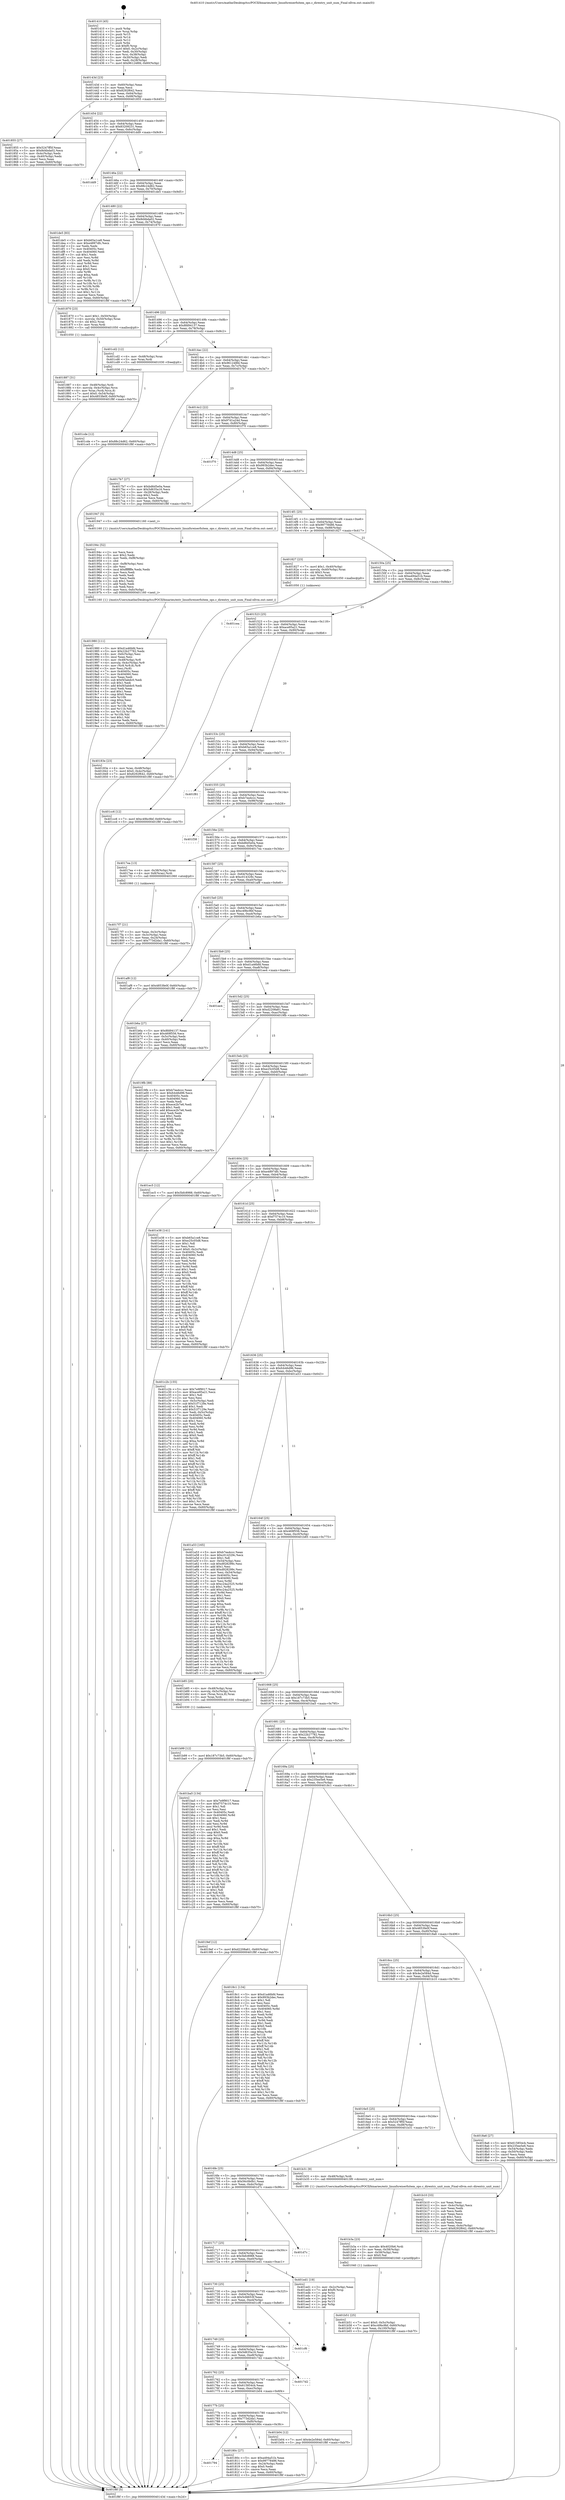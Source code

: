 digraph "0x401410" {
  label = "0x401410 (/mnt/c/Users/mathe/Desktop/tcc/POCII/binaries/extr_linuxfsreiserfsitem_ops.c_direntry_unit_num_Final-ollvm.out::main(0))"
  labelloc = "t"
  node[shape=record]

  Entry [label="",width=0.3,height=0.3,shape=circle,fillcolor=black,style=filled]
  "0x40143d" [label="{
     0x40143d [23]\l
     | [instrs]\l
     &nbsp;&nbsp;0x40143d \<+3\>: mov -0x60(%rbp),%eax\l
     &nbsp;&nbsp;0x401440 \<+2\>: mov %eax,%ecx\l
     &nbsp;&nbsp;0x401442 \<+6\>: sub $0x8292f642,%ecx\l
     &nbsp;&nbsp;0x401448 \<+3\>: mov %eax,-0x64(%rbp)\l
     &nbsp;&nbsp;0x40144b \<+3\>: mov %ecx,-0x68(%rbp)\l
     &nbsp;&nbsp;0x40144e \<+6\>: je 0000000000401855 \<main+0x445\>\l
  }"]
  "0x401855" [label="{
     0x401855 [27]\l
     | [instrs]\l
     &nbsp;&nbsp;0x401855 \<+5\>: mov $0x5247ff5f,%eax\l
     &nbsp;&nbsp;0x40185a \<+5\>: mov $0x8d4bda02,%ecx\l
     &nbsp;&nbsp;0x40185f \<+3\>: mov -0x4c(%rbp),%edx\l
     &nbsp;&nbsp;0x401862 \<+3\>: cmp -0x40(%rbp),%edx\l
     &nbsp;&nbsp;0x401865 \<+3\>: cmovl %ecx,%eax\l
     &nbsp;&nbsp;0x401868 \<+3\>: mov %eax,-0x60(%rbp)\l
     &nbsp;&nbsp;0x40186b \<+5\>: jmp 0000000000401f8f \<main+0xb7f\>\l
  }"]
  "0x401454" [label="{
     0x401454 [22]\l
     | [instrs]\l
     &nbsp;&nbsp;0x401454 \<+5\>: jmp 0000000000401459 \<main+0x49\>\l
     &nbsp;&nbsp;0x401459 \<+3\>: mov -0x64(%rbp),%eax\l
     &nbsp;&nbsp;0x40145c \<+5\>: sub $0x83209231,%eax\l
     &nbsp;&nbsp;0x401461 \<+3\>: mov %eax,-0x6c(%rbp)\l
     &nbsp;&nbsp;0x401464 \<+6\>: je 0000000000401dd9 \<main+0x9c9\>\l
  }"]
  Exit [label="",width=0.3,height=0.3,shape=circle,fillcolor=black,style=filled,peripheries=2]
  "0x401dd9" [label="{
     0x401dd9\l
  }", style=dashed]
  "0x40146a" [label="{
     0x40146a [22]\l
     | [instrs]\l
     &nbsp;&nbsp;0x40146a \<+5\>: jmp 000000000040146f \<main+0x5f\>\l
     &nbsp;&nbsp;0x40146f \<+3\>: mov -0x64(%rbp),%eax\l
     &nbsp;&nbsp;0x401472 \<+5\>: sub $0x88c24d62,%eax\l
     &nbsp;&nbsp;0x401477 \<+3\>: mov %eax,-0x70(%rbp)\l
     &nbsp;&nbsp;0x40147a \<+6\>: je 0000000000401de5 \<main+0x9d5\>\l
  }"]
  "0x401cde" [label="{
     0x401cde [12]\l
     | [instrs]\l
     &nbsp;&nbsp;0x401cde \<+7\>: movl $0x88c24d62,-0x60(%rbp)\l
     &nbsp;&nbsp;0x401ce5 \<+5\>: jmp 0000000000401f8f \<main+0xb7f\>\l
  }"]
  "0x401de5" [label="{
     0x401de5 [83]\l
     | [instrs]\l
     &nbsp;&nbsp;0x401de5 \<+5\>: mov $0xb65a1ce8,%eax\l
     &nbsp;&nbsp;0x401dea \<+5\>: mov $0xe4897dfc,%ecx\l
     &nbsp;&nbsp;0x401def \<+2\>: xor %edx,%edx\l
     &nbsp;&nbsp;0x401df1 \<+7\>: mov 0x40405c,%esi\l
     &nbsp;&nbsp;0x401df8 \<+7\>: mov 0x404060,%edi\l
     &nbsp;&nbsp;0x401dff \<+3\>: sub $0x1,%edx\l
     &nbsp;&nbsp;0x401e02 \<+3\>: mov %esi,%r8d\l
     &nbsp;&nbsp;0x401e05 \<+3\>: add %edx,%r8d\l
     &nbsp;&nbsp;0x401e08 \<+4\>: imul %r8d,%esi\l
     &nbsp;&nbsp;0x401e0c \<+3\>: and $0x1,%esi\l
     &nbsp;&nbsp;0x401e0f \<+3\>: cmp $0x0,%esi\l
     &nbsp;&nbsp;0x401e12 \<+4\>: sete %r9b\l
     &nbsp;&nbsp;0x401e16 \<+3\>: cmp $0xa,%edi\l
     &nbsp;&nbsp;0x401e19 \<+4\>: setl %r10b\l
     &nbsp;&nbsp;0x401e1d \<+3\>: mov %r9b,%r11b\l
     &nbsp;&nbsp;0x401e20 \<+3\>: and %r10b,%r11b\l
     &nbsp;&nbsp;0x401e23 \<+3\>: xor %r10b,%r9b\l
     &nbsp;&nbsp;0x401e26 \<+3\>: or %r9b,%r11b\l
     &nbsp;&nbsp;0x401e29 \<+4\>: test $0x1,%r11b\l
     &nbsp;&nbsp;0x401e2d \<+3\>: cmovne %ecx,%eax\l
     &nbsp;&nbsp;0x401e30 \<+3\>: mov %eax,-0x60(%rbp)\l
     &nbsp;&nbsp;0x401e33 \<+5\>: jmp 0000000000401f8f \<main+0xb7f\>\l
  }"]
  "0x401480" [label="{
     0x401480 [22]\l
     | [instrs]\l
     &nbsp;&nbsp;0x401480 \<+5\>: jmp 0000000000401485 \<main+0x75\>\l
     &nbsp;&nbsp;0x401485 \<+3\>: mov -0x64(%rbp),%eax\l
     &nbsp;&nbsp;0x401488 \<+5\>: sub $0x8d4bda02,%eax\l
     &nbsp;&nbsp;0x40148d \<+3\>: mov %eax,-0x74(%rbp)\l
     &nbsp;&nbsp;0x401490 \<+6\>: je 0000000000401870 \<main+0x460\>\l
  }"]
  "0x401b99" [label="{
     0x401b99 [12]\l
     | [instrs]\l
     &nbsp;&nbsp;0x401b99 \<+7\>: movl $0x187c73b5,-0x60(%rbp)\l
     &nbsp;&nbsp;0x401ba0 \<+5\>: jmp 0000000000401f8f \<main+0xb7f\>\l
  }"]
  "0x401870" [label="{
     0x401870 [23]\l
     | [instrs]\l
     &nbsp;&nbsp;0x401870 \<+7\>: movl $0x1,-0x50(%rbp)\l
     &nbsp;&nbsp;0x401877 \<+4\>: movslq -0x50(%rbp),%rax\l
     &nbsp;&nbsp;0x40187b \<+4\>: shl $0x2,%rax\l
     &nbsp;&nbsp;0x40187f \<+3\>: mov %rax,%rdi\l
     &nbsp;&nbsp;0x401882 \<+5\>: call 0000000000401050 \<malloc@plt\>\l
     | [calls]\l
     &nbsp;&nbsp;0x401050 \{1\} (unknown)\l
  }"]
  "0x401496" [label="{
     0x401496 [22]\l
     | [instrs]\l
     &nbsp;&nbsp;0x401496 \<+5\>: jmp 000000000040149b \<main+0x8b\>\l
     &nbsp;&nbsp;0x40149b \<+3\>: mov -0x64(%rbp),%eax\l
     &nbsp;&nbsp;0x40149e \<+5\>: sub $0x8fd94137,%eax\l
     &nbsp;&nbsp;0x4014a3 \<+3\>: mov %eax,-0x78(%rbp)\l
     &nbsp;&nbsp;0x4014a6 \<+6\>: je 0000000000401cd2 \<main+0x8c2\>\l
  }"]
  "0x401b51" [label="{
     0x401b51 [25]\l
     | [instrs]\l
     &nbsp;&nbsp;0x401b51 \<+7\>: movl $0x0,-0x5c(%rbp)\l
     &nbsp;&nbsp;0x401b58 \<+7\>: movl $0xc49bc9bf,-0x60(%rbp)\l
     &nbsp;&nbsp;0x401b5f \<+6\>: mov %eax,-0x100(%rbp)\l
     &nbsp;&nbsp;0x401b65 \<+5\>: jmp 0000000000401f8f \<main+0xb7f\>\l
  }"]
  "0x401cd2" [label="{
     0x401cd2 [12]\l
     | [instrs]\l
     &nbsp;&nbsp;0x401cd2 \<+4\>: mov -0x48(%rbp),%rax\l
     &nbsp;&nbsp;0x401cd6 \<+3\>: mov %rax,%rdi\l
     &nbsp;&nbsp;0x401cd9 \<+5\>: call 0000000000401030 \<free@plt\>\l
     | [calls]\l
     &nbsp;&nbsp;0x401030 \{1\} (unknown)\l
  }"]
  "0x4014ac" [label="{
     0x4014ac [22]\l
     | [instrs]\l
     &nbsp;&nbsp;0x4014ac \<+5\>: jmp 00000000004014b1 \<main+0xa1\>\l
     &nbsp;&nbsp;0x4014b1 \<+3\>: mov -0x64(%rbp),%eax\l
     &nbsp;&nbsp;0x4014b4 \<+5\>: sub $0x961248fd,%eax\l
     &nbsp;&nbsp;0x4014b9 \<+3\>: mov %eax,-0x7c(%rbp)\l
     &nbsp;&nbsp;0x4014bc \<+6\>: je 00000000004017b7 \<main+0x3a7\>\l
  }"]
  "0x401b3a" [label="{
     0x401b3a [23]\l
     | [instrs]\l
     &nbsp;&nbsp;0x401b3a \<+10\>: movabs $0x4020b6,%rdi\l
     &nbsp;&nbsp;0x401b44 \<+3\>: mov %eax,-0x58(%rbp)\l
     &nbsp;&nbsp;0x401b47 \<+3\>: mov -0x58(%rbp),%esi\l
     &nbsp;&nbsp;0x401b4a \<+2\>: mov $0x0,%al\l
     &nbsp;&nbsp;0x401b4c \<+5\>: call 0000000000401040 \<printf@plt\>\l
     | [calls]\l
     &nbsp;&nbsp;0x401040 \{1\} (unknown)\l
  }"]
  "0x4017b7" [label="{
     0x4017b7 [27]\l
     | [instrs]\l
     &nbsp;&nbsp;0x4017b7 \<+5\>: mov $0xbd6d5e0a,%eax\l
     &nbsp;&nbsp;0x4017bc \<+5\>: mov $0x5d635a16,%ecx\l
     &nbsp;&nbsp;0x4017c1 \<+3\>: mov -0x28(%rbp),%edx\l
     &nbsp;&nbsp;0x4017c4 \<+3\>: cmp $0x2,%edx\l
     &nbsp;&nbsp;0x4017c7 \<+3\>: cmovne %ecx,%eax\l
     &nbsp;&nbsp;0x4017ca \<+3\>: mov %eax,-0x60(%rbp)\l
     &nbsp;&nbsp;0x4017cd \<+5\>: jmp 0000000000401f8f \<main+0xb7f\>\l
  }"]
  "0x4014c2" [label="{
     0x4014c2 [22]\l
     | [instrs]\l
     &nbsp;&nbsp;0x4014c2 \<+5\>: jmp 00000000004014c7 \<main+0xb7\>\l
     &nbsp;&nbsp;0x4014c7 \<+3\>: mov -0x64(%rbp),%eax\l
     &nbsp;&nbsp;0x4014ca \<+5\>: sub $0x97d1a24d,%eax\l
     &nbsp;&nbsp;0x4014cf \<+3\>: mov %eax,-0x80(%rbp)\l
     &nbsp;&nbsp;0x4014d2 \<+6\>: je 0000000000401f70 \<main+0xb60\>\l
  }"]
  "0x401f8f" [label="{
     0x401f8f [5]\l
     | [instrs]\l
     &nbsp;&nbsp;0x401f8f \<+5\>: jmp 000000000040143d \<main+0x2d\>\l
  }"]
  "0x401410" [label="{
     0x401410 [45]\l
     | [instrs]\l
     &nbsp;&nbsp;0x401410 \<+1\>: push %rbp\l
     &nbsp;&nbsp;0x401411 \<+3\>: mov %rsp,%rbp\l
     &nbsp;&nbsp;0x401414 \<+2\>: push %r15\l
     &nbsp;&nbsp;0x401416 \<+2\>: push %r14\l
     &nbsp;&nbsp;0x401418 \<+2\>: push %r12\l
     &nbsp;&nbsp;0x40141a \<+1\>: push %rbx\l
     &nbsp;&nbsp;0x40141b \<+7\>: sub $0xf0,%rsp\l
     &nbsp;&nbsp;0x401422 \<+7\>: movl $0x0,-0x2c(%rbp)\l
     &nbsp;&nbsp;0x401429 \<+3\>: mov %edi,-0x30(%rbp)\l
     &nbsp;&nbsp;0x40142c \<+4\>: mov %rsi,-0x38(%rbp)\l
     &nbsp;&nbsp;0x401430 \<+3\>: mov -0x30(%rbp),%edi\l
     &nbsp;&nbsp;0x401433 \<+3\>: mov %edi,-0x28(%rbp)\l
     &nbsp;&nbsp;0x401436 \<+7\>: movl $0x961248fd,-0x60(%rbp)\l
  }"]
  "0x401980" [label="{
     0x401980 [111]\l
     | [instrs]\l
     &nbsp;&nbsp;0x401980 \<+5\>: mov $0xd1a46bfd,%ecx\l
     &nbsp;&nbsp;0x401985 \<+5\>: mov $0x22b27782,%edx\l
     &nbsp;&nbsp;0x40198a \<+6\>: mov -0xfc(%rbp),%esi\l
     &nbsp;&nbsp;0x401990 \<+3\>: imul %eax,%esi\l
     &nbsp;&nbsp;0x401993 \<+4\>: mov -0x48(%rbp),%r8\l
     &nbsp;&nbsp;0x401997 \<+4\>: movslq -0x4c(%rbp),%r9\l
     &nbsp;&nbsp;0x40199b \<+4\>: mov (%r8,%r9,8),%r8\l
     &nbsp;&nbsp;0x40199f \<+3\>: mov %esi,(%r8)\l
     &nbsp;&nbsp;0x4019a2 \<+7\>: mov 0x40405c,%eax\l
     &nbsp;&nbsp;0x4019a9 \<+7\>: mov 0x404060,%esi\l
     &nbsp;&nbsp;0x4019b0 \<+2\>: mov %eax,%edi\l
     &nbsp;&nbsp;0x4019b2 \<+6\>: sub $0xf45abdc0,%edi\l
     &nbsp;&nbsp;0x4019b8 \<+3\>: sub $0x1,%edi\l
     &nbsp;&nbsp;0x4019bb \<+6\>: add $0xf45abdc0,%edi\l
     &nbsp;&nbsp;0x4019c1 \<+3\>: imul %edi,%eax\l
     &nbsp;&nbsp;0x4019c4 \<+3\>: and $0x1,%eax\l
     &nbsp;&nbsp;0x4019c7 \<+3\>: cmp $0x0,%eax\l
     &nbsp;&nbsp;0x4019ca \<+4\>: sete %r10b\l
     &nbsp;&nbsp;0x4019ce \<+3\>: cmp $0xa,%esi\l
     &nbsp;&nbsp;0x4019d1 \<+4\>: setl %r11b\l
     &nbsp;&nbsp;0x4019d5 \<+3\>: mov %r10b,%bl\l
     &nbsp;&nbsp;0x4019d8 \<+3\>: and %r11b,%bl\l
     &nbsp;&nbsp;0x4019db \<+3\>: xor %r11b,%r10b\l
     &nbsp;&nbsp;0x4019de \<+3\>: or %r10b,%bl\l
     &nbsp;&nbsp;0x4019e1 \<+3\>: test $0x1,%bl\l
     &nbsp;&nbsp;0x4019e4 \<+3\>: cmovne %edx,%ecx\l
     &nbsp;&nbsp;0x4019e7 \<+3\>: mov %ecx,-0x60(%rbp)\l
     &nbsp;&nbsp;0x4019ea \<+5\>: jmp 0000000000401f8f \<main+0xb7f\>\l
  }"]
  "0x401f70" [label="{
     0x401f70\l
  }", style=dashed]
  "0x4014d8" [label="{
     0x4014d8 [25]\l
     | [instrs]\l
     &nbsp;&nbsp;0x4014d8 \<+5\>: jmp 00000000004014dd \<main+0xcd\>\l
     &nbsp;&nbsp;0x4014dd \<+3\>: mov -0x64(%rbp),%eax\l
     &nbsp;&nbsp;0x4014e0 \<+5\>: sub $0x993b2dec,%eax\l
     &nbsp;&nbsp;0x4014e5 \<+6\>: mov %eax,-0x84(%rbp)\l
     &nbsp;&nbsp;0x4014eb \<+6\>: je 0000000000401947 \<main+0x537\>\l
  }"]
  "0x40194c" [label="{
     0x40194c [52]\l
     | [instrs]\l
     &nbsp;&nbsp;0x40194c \<+2\>: xor %ecx,%ecx\l
     &nbsp;&nbsp;0x40194e \<+5\>: mov $0x2,%edx\l
     &nbsp;&nbsp;0x401953 \<+6\>: mov %edx,-0xf8(%rbp)\l
     &nbsp;&nbsp;0x401959 \<+1\>: cltd\l
     &nbsp;&nbsp;0x40195a \<+6\>: mov -0xf8(%rbp),%esi\l
     &nbsp;&nbsp;0x401960 \<+2\>: idiv %esi\l
     &nbsp;&nbsp;0x401962 \<+6\>: imul $0xfffffffe,%edx,%edx\l
     &nbsp;&nbsp;0x401968 \<+2\>: mov %ecx,%edi\l
     &nbsp;&nbsp;0x40196a \<+2\>: sub %edx,%edi\l
     &nbsp;&nbsp;0x40196c \<+2\>: mov %ecx,%edx\l
     &nbsp;&nbsp;0x40196e \<+3\>: sub $0x1,%edx\l
     &nbsp;&nbsp;0x401971 \<+2\>: add %edx,%edi\l
     &nbsp;&nbsp;0x401973 \<+2\>: sub %edi,%ecx\l
     &nbsp;&nbsp;0x401975 \<+6\>: mov %ecx,-0xfc(%rbp)\l
     &nbsp;&nbsp;0x40197b \<+5\>: call 0000000000401160 \<next_i\>\l
     | [calls]\l
     &nbsp;&nbsp;0x401160 \{1\} (/mnt/c/Users/mathe/Desktop/tcc/POCII/binaries/extr_linuxfsreiserfsitem_ops.c_direntry_unit_num_Final-ollvm.out::next_i)\l
  }"]
  "0x401947" [label="{
     0x401947 [5]\l
     | [instrs]\l
     &nbsp;&nbsp;0x401947 \<+5\>: call 0000000000401160 \<next_i\>\l
     | [calls]\l
     &nbsp;&nbsp;0x401160 \{1\} (/mnt/c/Users/mathe/Desktop/tcc/POCII/binaries/extr_linuxfsreiserfsitem_ops.c_direntry_unit_num_Final-ollvm.out::next_i)\l
  }"]
  "0x4014f1" [label="{
     0x4014f1 [25]\l
     | [instrs]\l
     &nbsp;&nbsp;0x4014f1 \<+5\>: jmp 00000000004014f6 \<main+0xe6\>\l
     &nbsp;&nbsp;0x4014f6 \<+3\>: mov -0x64(%rbp),%eax\l
     &nbsp;&nbsp;0x4014f9 \<+5\>: sub $0x99778486,%eax\l
     &nbsp;&nbsp;0x4014fe \<+6\>: mov %eax,-0x88(%rbp)\l
     &nbsp;&nbsp;0x401504 \<+6\>: je 0000000000401827 \<main+0x417\>\l
  }"]
  "0x401887" [label="{
     0x401887 [31]\l
     | [instrs]\l
     &nbsp;&nbsp;0x401887 \<+4\>: mov -0x48(%rbp),%rdi\l
     &nbsp;&nbsp;0x40188b \<+4\>: movslq -0x4c(%rbp),%rcx\l
     &nbsp;&nbsp;0x40188f \<+4\>: mov %rax,(%rdi,%rcx,8)\l
     &nbsp;&nbsp;0x401893 \<+7\>: movl $0x0,-0x54(%rbp)\l
     &nbsp;&nbsp;0x40189a \<+7\>: movl $0x4853fe0f,-0x60(%rbp)\l
     &nbsp;&nbsp;0x4018a1 \<+5\>: jmp 0000000000401f8f \<main+0xb7f\>\l
  }"]
  "0x401827" [label="{
     0x401827 [23]\l
     | [instrs]\l
     &nbsp;&nbsp;0x401827 \<+7\>: movl $0x1,-0x40(%rbp)\l
     &nbsp;&nbsp;0x40182e \<+4\>: movslq -0x40(%rbp),%rax\l
     &nbsp;&nbsp;0x401832 \<+4\>: shl $0x3,%rax\l
     &nbsp;&nbsp;0x401836 \<+3\>: mov %rax,%rdi\l
     &nbsp;&nbsp;0x401839 \<+5\>: call 0000000000401050 \<malloc@plt\>\l
     | [calls]\l
     &nbsp;&nbsp;0x401050 \{1\} (unknown)\l
  }"]
  "0x40150a" [label="{
     0x40150a [25]\l
     | [instrs]\l
     &nbsp;&nbsp;0x40150a \<+5\>: jmp 000000000040150f \<main+0xff\>\l
     &nbsp;&nbsp;0x40150f \<+3\>: mov -0x64(%rbp),%eax\l
     &nbsp;&nbsp;0x401512 \<+5\>: sub $0xa494a51b,%eax\l
     &nbsp;&nbsp;0x401517 \<+6\>: mov %eax,-0x8c(%rbp)\l
     &nbsp;&nbsp;0x40151d \<+6\>: je 0000000000401cea \<main+0x8da\>\l
  }"]
  "0x40183e" [label="{
     0x40183e [23]\l
     | [instrs]\l
     &nbsp;&nbsp;0x40183e \<+4\>: mov %rax,-0x48(%rbp)\l
     &nbsp;&nbsp;0x401842 \<+7\>: movl $0x0,-0x4c(%rbp)\l
     &nbsp;&nbsp;0x401849 \<+7\>: movl $0x8292f642,-0x60(%rbp)\l
     &nbsp;&nbsp;0x401850 \<+5\>: jmp 0000000000401f8f \<main+0xb7f\>\l
  }"]
  "0x401cea" [label="{
     0x401cea\l
  }", style=dashed]
  "0x401523" [label="{
     0x401523 [25]\l
     | [instrs]\l
     &nbsp;&nbsp;0x401523 \<+5\>: jmp 0000000000401528 \<main+0x118\>\l
     &nbsp;&nbsp;0x401528 \<+3\>: mov -0x64(%rbp),%eax\l
     &nbsp;&nbsp;0x40152b \<+5\>: sub $0xace95a21,%eax\l
     &nbsp;&nbsp;0x401530 \<+6\>: mov %eax,-0x90(%rbp)\l
     &nbsp;&nbsp;0x401536 \<+6\>: je 0000000000401cc6 \<main+0x8b6\>\l
  }"]
  "0x401794" [label="{
     0x401794\l
  }", style=dashed]
  "0x401cc6" [label="{
     0x401cc6 [12]\l
     | [instrs]\l
     &nbsp;&nbsp;0x401cc6 \<+7\>: movl $0xc49bc9bf,-0x60(%rbp)\l
     &nbsp;&nbsp;0x401ccd \<+5\>: jmp 0000000000401f8f \<main+0xb7f\>\l
  }"]
  "0x40153c" [label="{
     0x40153c [25]\l
     | [instrs]\l
     &nbsp;&nbsp;0x40153c \<+5\>: jmp 0000000000401541 \<main+0x131\>\l
     &nbsp;&nbsp;0x401541 \<+3\>: mov -0x64(%rbp),%eax\l
     &nbsp;&nbsp;0x401544 \<+5\>: sub $0xb65a1ce8,%eax\l
     &nbsp;&nbsp;0x401549 \<+6\>: mov %eax,-0x94(%rbp)\l
     &nbsp;&nbsp;0x40154f \<+6\>: je 0000000000401f81 \<main+0xb71\>\l
  }"]
  "0x40180c" [label="{
     0x40180c [27]\l
     | [instrs]\l
     &nbsp;&nbsp;0x40180c \<+5\>: mov $0xa494a51b,%eax\l
     &nbsp;&nbsp;0x401811 \<+5\>: mov $0x99778486,%ecx\l
     &nbsp;&nbsp;0x401816 \<+3\>: mov -0x24(%rbp),%edx\l
     &nbsp;&nbsp;0x401819 \<+3\>: cmp $0x0,%edx\l
     &nbsp;&nbsp;0x40181c \<+3\>: cmove %ecx,%eax\l
     &nbsp;&nbsp;0x40181f \<+3\>: mov %eax,-0x60(%rbp)\l
     &nbsp;&nbsp;0x401822 \<+5\>: jmp 0000000000401f8f \<main+0xb7f\>\l
  }"]
  "0x401f81" [label="{
     0x401f81\l
  }", style=dashed]
  "0x401555" [label="{
     0x401555 [25]\l
     | [instrs]\l
     &nbsp;&nbsp;0x401555 \<+5\>: jmp 000000000040155a \<main+0x14a\>\l
     &nbsp;&nbsp;0x40155a \<+3\>: mov -0x64(%rbp),%eax\l
     &nbsp;&nbsp;0x40155d \<+5\>: sub $0xb7ea4ccc,%eax\l
     &nbsp;&nbsp;0x401562 \<+6\>: mov %eax,-0x98(%rbp)\l
     &nbsp;&nbsp;0x401568 \<+6\>: je 0000000000401f38 \<main+0xb28\>\l
  }"]
  "0x40177b" [label="{
     0x40177b [25]\l
     | [instrs]\l
     &nbsp;&nbsp;0x40177b \<+5\>: jmp 0000000000401780 \<main+0x370\>\l
     &nbsp;&nbsp;0x401780 \<+3\>: mov -0x64(%rbp),%eax\l
     &nbsp;&nbsp;0x401783 \<+5\>: sub $0x773d2da1,%eax\l
     &nbsp;&nbsp;0x401788 \<+6\>: mov %eax,-0xf0(%rbp)\l
     &nbsp;&nbsp;0x40178e \<+6\>: je 000000000040180c \<main+0x3fc\>\l
  }"]
  "0x401f38" [label="{
     0x401f38\l
  }", style=dashed]
  "0x40156e" [label="{
     0x40156e [25]\l
     | [instrs]\l
     &nbsp;&nbsp;0x40156e \<+5\>: jmp 0000000000401573 \<main+0x163\>\l
     &nbsp;&nbsp;0x401573 \<+3\>: mov -0x64(%rbp),%eax\l
     &nbsp;&nbsp;0x401576 \<+5\>: sub $0xbd6d5e0a,%eax\l
     &nbsp;&nbsp;0x40157b \<+6\>: mov %eax,-0x9c(%rbp)\l
     &nbsp;&nbsp;0x401581 \<+6\>: je 00000000004017ea \<main+0x3da\>\l
  }"]
  "0x401b04" [label="{
     0x401b04 [12]\l
     | [instrs]\l
     &nbsp;&nbsp;0x401b04 \<+7\>: movl $0x4e2e584d,-0x60(%rbp)\l
     &nbsp;&nbsp;0x401b0b \<+5\>: jmp 0000000000401f8f \<main+0xb7f\>\l
  }"]
  "0x4017ea" [label="{
     0x4017ea [13]\l
     | [instrs]\l
     &nbsp;&nbsp;0x4017ea \<+4\>: mov -0x38(%rbp),%rax\l
     &nbsp;&nbsp;0x4017ee \<+4\>: mov 0x8(%rax),%rdi\l
     &nbsp;&nbsp;0x4017f2 \<+5\>: call 0000000000401060 \<atoi@plt\>\l
     | [calls]\l
     &nbsp;&nbsp;0x401060 \{1\} (unknown)\l
  }"]
  "0x401587" [label="{
     0x401587 [25]\l
     | [instrs]\l
     &nbsp;&nbsp;0x401587 \<+5\>: jmp 000000000040158c \<main+0x17c\>\l
     &nbsp;&nbsp;0x40158c \<+3\>: mov -0x64(%rbp),%eax\l
     &nbsp;&nbsp;0x40158f \<+5\>: sub $0xc014329c,%eax\l
     &nbsp;&nbsp;0x401594 \<+6\>: mov %eax,-0xa0(%rbp)\l
     &nbsp;&nbsp;0x40159a \<+6\>: je 0000000000401af8 \<main+0x6e8\>\l
  }"]
  "0x4017f7" [label="{
     0x4017f7 [21]\l
     | [instrs]\l
     &nbsp;&nbsp;0x4017f7 \<+3\>: mov %eax,-0x3c(%rbp)\l
     &nbsp;&nbsp;0x4017fa \<+3\>: mov -0x3c(%rbp),%eax\l
     &nbsp;&nbsp;0x4017fd \<+3\>: mov %eax,-0x24(%rbp)\l
     &nbsp;&nbsp;0x401800 \<+7\>: movl $0x773d2da1,-0x60(%rbp)\l
     &nbsp;&nbsp;0x401807 \<+5\>: jmp 0000000000401f8f \<main+0xb7f\>\l
  }"]
  "0x401762" [label="{
     0x401762 [25]\l
     | [instrs]\l
     &nbsp;&nbsp;0x401762 \<+5\>: jmp 0000000000401767 \<main+0x357\>\l
     &nbsp;&nbsp;0x401767 \<+3\>: mov -0x64(%rbp),%eax\l
     &nbsp;&nbsp;0x40176a \<+5\>: sub $0x615854cb,%eax\l
     &nbsp;&nbsp;0x40176f \<+6\>: mov %eax,-0xec(%rbp)\l
     &nbsp;&nbsp;0x401775 \<+6\>: je 0000000000401b04 \<main+0x6f4\>\l
  }"]
  "0x401af8" [label="{
     0x401af8 [12]\l
     | [instrs]\l
     &nbsp;&nbsp;0x401af8 \<+7\>: movl $0x4853fe0f,-0x60(%rbp)\l
     &nbsp;&nbsp;0x401aff \<+5\>: jmp 0000000000401f8f \<main+0xb7f\>\l
  }"]
  "0x4015a0" [label="{
     0x4015a0 [25]\l
     | [instrs]\l
     &nbsp;&nbsp;0x4015a0 \<+5\>: jmp 00000000004015a5 \<main+0x195\>\l
     &nbsp;&nbsp;0x4015a5 \<+3\>: mov -0x64(%rbp),%eax\l
     &nbsp;&nbsp;0x4015a8 \<+5\>: sub $0xc49bc9bf,%eax\l
     &nbsp;&nbsp;0x4015ad \<+6\>: mov %eax,-0xa4(%rbp)\l
     &nbsp;&nbsp;0x4015b3 \<+6\>: je 0000000000401b6a \<main+0x75a\>\l
  }"]
  "0x4017d2" [label="{
     0x4017d2\l
  }", style=dashed]
  "0x401b6a" [label="{
     0x401b6a [27]\l
     | [instrs]\l
     &nbsp;&nbsp;0x401b6a \<+5\>: mov $0x8fd94137,%eax\l
     &nbsp;&nbsp;0x401b6f \<+5\>: mov $0x469f556,%ecx\l
     &nbsp;&nbsp;0x401b74 \<+3\>: mov -0x5c(%rbp),%edx\l
     &nbsp;&nbsp;0x401b77 \<+3\>: cmp -0x40(%rbp),%edx\l
     &nbsp;&nbsp;0x401b7a \<+3\>: cmovl %ecx,%eax\l
     &nbsp;&nbsp;0x401b7d \<+3\>: mov %eax,-0x60(%rbp)\l
     &nbsp;&nbsp;0x401b80 \<+5\>: jmp 0000000000401f8f \<main+0xb7f\>\l
  }"]
  "0x4015b9" [label="{
     0x4015b9 [25]\l
     | [instrs]\l
     &nbsp;&nbsp;0x4015b9 \<+5\>: jmp 00000000004015be \<main+0x1ae\>\l
     &nbsp;&nbsp;0x4015be \<+3\>: mov -0x64(%rbp),%eax\l
     &nbsp;&nbsp;0x4015c1 \<+5\>: sub $0xd1a46bfd,%eax\l
     &nbsp;&nbsp;0x4015c6 \<+6\>: mov %eax,-0xa8(%rbp)\l
     &nbsp;&nbsp;0x4015cc \<+6\>: je 0000000000401ee4 \<main+0xad4\>\l
  }"]
  "0x401749" [label="{
     0x401749 [25]\l
     | [instrs]\l
     &nbsp;&nbsp;0x401749 \<+5\>: jmp 000000000040174e \<main+0x33e\>\l
     &nbsp;&nbsp;0x40174e \<+3\>: mov -0x64(%rbp),%eax\l
     &nbsp;&nbsp;0x401751 \<+5\>: sub $0x5d635a16,%eax\l
     &nbsp;&nbsp;0x401756 \<+6\>: mov %eax,-0xe8(%rbp)\l
     &nbsp;&nbsp;0x40175c \<+6\>: je 00000000004017d2 \<main+0x3c2\>\l
  }"]
  "0x401ee4" [label="{
     0x401ee4\l
  }", style=dashed]
  "0x4015d2" [label="{
     0x4015d2 [25]\l
     | [instrs]\l
     &nbsp;&nbsp;0x4015d2 \<+5\>: jmp 00000000004015d7 \<main+0x1c7\>\l
     &nbsp;&nbsp;0x4015d7 \<+3\>: mov -0x64(%rbp),%eax\l
     &nbsp;&nbsp;0x4015da \<+5\>: sub $0xd2208a61,%eax\l
     &nbsp;&nbsp;0x4015df \<+6\>: mov %eax,-0xac(%rbp)\l
     &nbsp;&nbsp;0x4015e5 \<+6\>: je 00000000004019fb \<main+0x5eb\>\l
  }"]
  "0x401cf6" [label="{
     0x401cf6\l
  }", style=dashed]
  "0x4019fb" [label="{
     0x4019fb [88]\l
     | [instrs]\l
     &nbsp;&nbsp;0x4019fb \<+5\>: mov $0xb7ea4ccc,%eax\l
     &nbsp;&nbsp;0x401a00 \<+5\>: mov $0xfcb46d96,%ecx\l
     &nbsp;&nbsp;0x401a05 \<+7\>: mov 0x40405c,%edx\l
     &nbsp;&nbsp;0x401a0c \<+7\>: mov 0x404060,%esi\l
     &nbsp;&nbsp;0x401a13 \<+2\>: mov %edx,%edi\l
     &nbsp;&nbsp;0x401a15 \<+6\>: sub $0xece2b7e6,%edi\l
     &nbsp;&nbsp;0x401a1b \<+3\>: sub $0x1,%edi\l
     &nbsp;&nbsp;0x401a1e \<+6\>: add $0xece2b7e6,%edi\l
     &nbsp;&nbsp;0x401a24 \<+3\>: imul %edi,%edx\l
     &nbsp;&nbsp;0x401a27 \<+3\>: and $0x1,%edx\l
     &nbsp;&nbsp;0x401a2a \<+3\>: cmp $0x0,%edx\l
     &nbsp;&nbsp;0x401a2d \<+4\>: sete %r8b\l
     &nbsp;&nbsp;0x401a31 \<+3\>: cmp $0xa,%esi\l
     &nbsp;&nbsp;0x401a34 \<+4\>: setl %r9b\l
     &nbsp;&nbsp;0x401a38 \<+3\>: mov %r8b,%r10b\l
     &nbsp;&nbsp;0x401a3b \<+3\>: and %r9b,%r10b\l
     &nbsp;&nbsp;0x401a3e \<+3\>: xor %r9b,%r8b\l
     &nbsp;&nbsp;0x401a41 \<+3\>: or %r8b,%r10b\l
     &nbsp;&nbsp;0x401a44 \<+4\>: test $0x1,%r10b\l
     &nbsp;&nbsp;0x401a48 \<+3\>: cmovne %ecx,%eax\l
     &nbsp;&nbsp;0x401a4b \<+3\>: mov %eax,-0x60(%rbp)\l
     &nbsp;&nbsp;0x401a4e \<+5\>: jmp 0000000000401f8f \<main+0xb7f\>\l
  }"]
  "0x4015eb" [label="{
     0x4015eb [25]\l
     | [instrs]\l
     &nbsp;&nbsp;0x4015eb \<+5\>: jmp 00000000004015f0 \<main+0x1e0\>\l
     &nbsp;&nbsp;0x4015f0 \<+3\>: mov -0x64(%rbp),%eax\l
     &nbsp;&nbsp;0x4015f3 \<+5\>: sub $0xe25c05d8,%eax\l
     &nbsp;&nbsp;0x4015f8 \<+6\>: mov %eax,-0xb0(%rbp)\l
     &nbsp;&nbsp;0x4015fe \<+6\>: je 0000000000401ec5 \<main+0xab5\>\l
  }"]
  "0x401730" [label="{
     0x401730 [25]\l
     | [instrs]\l
     &nbsp;&nbsp;0x401730 \<+5\>: jmp 0000000000401735 \<main+0x325\>\l
     &nbsp;&nbsp;0x401735 \<+3\>: mov -0x64(%rbp),%eax\l
     &nbsp;&nbsp;0x401738 \<+5\>: sub $0x5cfd653f,%eax\l
     &nbsp;&nbsp;0x40173d \<+6\>: mov %eax,-0xe4(%rbp)\l
     &nbsp;&nbsp;0x401743 \<+6\>: je 0000000000401cf6 \<main+0x8e6\>\l
  }"]
  "0x401ec5" [label="{
     0x401ec5 [12]\l
     | [instrs]\l
     &nbsp;&nbsp;0x401ec5 \<+7\>: movl $0x5bfc8988,-0x60(%rbp)\l
     &nbsp;&nbsp;0x401ecc \<+5\>: jmp 0000000000401f8f \<main+0xb7f\>\l
  }"]
  "0x401604" [label="{
     0x401604 [25]\l
     | [instrs]\l
     &nbsp;&nbsp;0x401604 \<+5\>: jmp 0000000000401609 \<main+0x1f9\>\l
     &nbsp;&nbsp;0x401609 \<+3\>: mov -0x64(%rbp),%eax\l
     &nbsp;&nbsp;0x40160c \<+5\>: sub $0xe4897dfc,%eax\l
     &nbsp;&nbsp;0x401611 \<+6\>: mov %eax,-0xb4(%rbp)\l
     &nbsp;&nbsp;0x401617 \<+6\>: je 0000000000401e38 \<main+0xa28\>\l
  }"]
  "0x401ed1" [label="{
     0x401ed1 [19]\l
     | [instrs]\l
     &nbsp;&nbsp;0x401ed1 \<+3\>: mov -0x2c(%rbp),%eax\l
     &nbsp;&nbsp;0x401ed4 \<+7\>: add $0xf0,%rsp\l
     &nbsp;&nbsp;0x401edb \<+1\>: pop %rbx\l
     &nbsp;&nbsp;0x401edc \<+2\>: pop %r12\l
     &nbsp;&nbsp;0x401ede \<+2\>: pop %r14\l
     &nbsp;&nbsp;0x401ee0 \<+2\>: pop %r15\l
     &nbsp;&nbsp;0x401ee2 \<+1\>: pop %rbp\l
     &nbsp;&nbsp;0x401ee3 \<+1\>: ret\l
  }"]
  "0x401e38" [label="{
     0x401e38 [141]\l
     | [instrs]\l
     &nbsp;&nbsp;0x401e38 \<+5\>: mov $0xb65a1ce8,%eax\l
     &nbsp;&nbsp;0x401e3d \<+5\>: mov $0xe25c05d8,%ecx\l
     &nbsp;&nbsp;0x401e42 \<+2\>: mov $0x1,%dl\l
     &nbsp;&nbsp;0x401e44 \<+2\>: xor %esi,%esi\l
     &nbsp;&nbsp;0x401e46 \<+7\>: movl $0x0,-0x2c(%rbp)\l
     &nbsp;&nbsp;0x401e4d \<+7\>: mov 0x40405c,%edi\l
     &nbsp;&nbsp;0x401e54 \<+8\>: mov 0x404060,%r8d\l
     &nbsp;&nbsp;0x401e5c \<+3\>: sub $0x1,%esi\l
     &nbsp;&nbsp;0x401e5f \<+3\>: mov %edi,%r9d\l
     &nbsp;&nbsp;0x401e62 \<+3\>: add %esi,%r9d\l
     &nbsp;&nbsp;0x401e65 \<+4\>: imul %r9d,%edi\l
     &nbsp;&nbsp;0x401e69 \<+3\>: and $0x1,%edi\l
     &nbsp;&nbsp;0x401e6c \<+3\>: cmp $0x0,%edi\l
     &nbsp;&nbsp;0x401e6f \<+4\>: sete %r10b\l
     &nbsp;&nbsp;0x401e73 \<+4\>: cmp $0xa,%r8d\l
     &nbsp;&nbsp;0x401e77 \<+4\>: setl %r11b\l
     &nbsp;&nbsp;0x401e7b \<+3\>: mov %r10b,%bl\l
     &nbsp;&nbsp;0x401e7e \<+3\>: xor $0xff,%bl\l
     &nbsp;&nbsp;0x401e81 \<+3\>: mov %r11b,%r14b\l
     &nbsp;&nbsp;0x401e84 \<+4\>: xor $0xff,%r14b\l
     &nbsp;&nbsp;0x401e88 \<+3\>: xor $0x0,%dl\l
     &nbsp;&nbsp;0x401e8b \<+3\>: mov %bl,%r15b\l
     &nbsp;&nbsp;0x401e8e \<+4\>: and $0x0,%r15b\l
     &nbsp;&nbsp;0x401e92 \<+3\>: and %dl,%r10b\l
     &nbsp;&nbsp;0x401e95 \<+3\>: mov %r14b,%r12b\l
     &nbsp;&nbsp;0x401e98 \<+4\>: and $0x0,%r12b\l
     &nbsp;&nbsp;0x401e9c \<+3\>: and %dl,%r11b\l
     &nbsp;&nbsp;0x401e9f \<+3\>: or %r10b,%r15b\l
     &nbsp;&nbsp;0x401ea2 \<+3\>: or %r11b,%r12b\l
     &nbsp;&nbsp;0x401ea5 \<+3\>: xor %r12b,%r15b\l
     &nbsp;&nbsp;0x401ea8 \<+3\>: or %r14b,%bl\l
     &nbsp;&nbsp;0x401eab \<+3\>: xor $0xff,%bl\l
     &nbsp;&nbsp;0x401eae \<+3\>: or $0x0,%dl\l
     &nbsp;&nbsp;0x401eb1 \<+2\>: and %dl,%bl\l
     &nbsp;&nbsp;0x401eb3 \<+3\>: or %bl,%r15b\l
     &nbsp;&nbsp;0x401eb6 \<+4\>: test $0x1,%r15b\l
     &nbsp;&nbsp;0x401eba \<+3\>: cmovne %ecx,%eax\l
     &nbsp;&nbsp;0x401ebd \<+3\>: mov %eax,-0x60(%rbp)\l
     &nbsp;&nbsp;0x401ec0 \<+5\>: jmp 0000000000401f8f \<main+0xb7f\>\l
  }"]
  "0x40161d" [label="{
     0x40161d [25]\l
     | [instrs]\l
     &nbsp;&nbsp;0x40161d \<+5\>: jmp 0000000000401622 \<main+0x212\>\l
     &nbsp;&nbsp;0x401622 \<+3\>: mov -0x64(%rbp),%eax\l
     &nbsp;&nbsp;0x401625 \<+5\>: sub $0xf7574c10,%eax\l
     &nbsp;&nbsp;0x40162a \<+6\>: mov %eax,-0xb8(%rbp)\l
     &nbsp;&nbsp;0x401630 \<+6\>: je 0000000000401c2b \<main+0x81b\>\l
  }"]
  "0x401717" [label="{
     0x401717 [25]\l
     | [instrs]\l
     &nbsp;&nbsp;0x401717 \<+5\>: jmp 000000000040171c \<main+0x30c\>\l
     &nbsp;&nbsp;0x40171c \<+3\>: mov -0x64(%rbp),%eax\l
     &nbsp;&nbsp;0x40171f \<+5\>: sub $0x5bfc8988,%eax\l
     &nbsp;&nbsp;0x401724 \<+6\>: mov %eax,-0xe0(%rbp)\l
     &nbsp;&nbsp;0x40172a \<+6\>: je 0000000000401ed1 \<main+0xac1\>\l
  }"]
  "0x401c2b" [label="{
     0x401c2b [155]\l
     | [instrs]\l
     &nbsp;&nbsp;0x401c2b \<+5\>: mov $0x7e9f9017,%eax\l
     &nbsp;&nbsp;0x401c30 \<+5\>: mov $0xace95a21,%ecx\l
     &nbsp;&nbsp;0x401c35 \<+2\>: mov $0x1,%dl\l
     &nbsp;&nbsp;0x401c37 \<+2\>: xor %esi,%esi\l
     &nbsp;&nbsp;0x401c39 \<+3\>: mov -0x5c(%rbp),%edi\l
     &nbsp;&nbsp;0x401c3c \<+6\>: sub $0x51f7129e,%edi\l
     &nbsp;&nbsp;0x401c42 \<+3\>: add $0x1,%edi\l
     &nbsp;&nbsp;0x401c45 \<+6\>: add $0x51f7129e,%edi\l
     &nbsp;&nbsp;0x401c4b \<+3\>: mov %edi,-0x5c(%rbp)\l
     &nbsp;&nbsp;0x401c4e \<+7\>: mov 0x40405c,%edi\l
     &nbsp;&nbsp;0x401c55 \<+8\>: mov 0x404060,%r8d\l
     &nbsp;&nbsp;0x401c5d \<+3\>: sub $0x1,%esi\l
     &nbsp;&nbsp;0x401c60 \<+3\>: mov %edi,%r9d\l
     &nbsp;&nbsp;0x401c63 \<+3\>: add %esi,%r9d\l
     &nbsp;&nbsp;0x401c66 \<+4\>: imul %r9d,%edi\l
     &nbsp;&nbsp;0x401c6a \<+3\>: and $0x1,%edi\l
     &nbsp;&nbsp;0x401c6d \<+3\>: cmp $0x0,%edi\l
     &nbsp;&nbsp;0x401c70 \<+4\>: sete %r10b\l
     &nbsp;&nbsp;0x401c74 \<+4\>: cmp $0xa,%r8d\l
     &nbsp;&nbsp;0x401c78 \<+4\>: setl %r11b\l
     &nbsp;&nbsp;0x401c7c \<+3\>: mov %r10b,%bl\l
     &nbsp;&nbsp;0x401c7f \<+3\>: xor $0xff,%bl\l
     &nbsp;&nbsp;0x401c82 \<+3\>: mov %r11b,%r14b\l
     &nbsp;&nbsp;0x401c85 \<+4\>: xor $0xff,%r14b\l
     &nbsp;&nbsp;0x401c89 \<+3\>: xor $0x1,%dl\l
     &nbsp;&nbsp;0x401c8c \<+3\>: mov %bl,%r15b\l
     &nbsp;&nbsp;0x401c8f \<+4\>: and $0xff,%r15b\l
     &nbsp;&nbsp;0x401c93 \<+3\>: and %dl,%r10b\l
     &nbsp;&nbsp;0x401c96 \<+3\>: mov %r14b,%r12b\l
     &nbsp;&nbsp;0x401c99 \<+4\>: and $0xff,%r12b\l
     &nbsp;&nbsp;0x401c9d \<+3\>: and %dl,%r11b\l
     &nbsp;&nbsp;0x401ca0 \<+3\>: or %r10b,%r15b\l
     &nbsp;&nbsp;0x401ca3 \<+3\>: or %r11b,%r12b\l
     &nbsp;&nbsp;0x401ca6 \<+3\>: xor %r12b,%r15b\l
     &nbsp;&nbsp;0x401ca9 \<+3\>: or %r14b,%bl\l
     &nbsp;&nbsp;0x401cac \<+3\>: xor $0xff,%bl\l
     &nbsp;&nbsp;0x401caf \<+3\>: or $0x1,%dl\l
     &nbsp;&nbsp;0x401cb2 \<+2\>: and %dl,%bl\l
     &nbsp;&nbsp;0x401cb4 \<+3\>: or %bl,%r15b\l
     &nbsp;&nbsp;0x401cb7 \<+4\>: test $0x1,%r15b\l
     &nbsp;&nbsp;0x401cbb \<+3\>: cmovne %ecx,%eax\l
     &nbsp;&nbsp;0x401cbe \<+3\>: mov %eax,-0x60(%rbp)\l
     &nbsp;&nbsp;0x401cc1 \<+5\>: jmp 0000000000401f8f \<main+0xb7f\>\l
  }"]
  "0x401636" [label="{
     0x401636 [25]\l
     | [instrs]\l
     &nbsp;&nbsp;0x401636 \<+5\>: jmp 000000000040163b \<main+0x22b\>\l
     &nbsp;&nbsp;0x40163b \<+3\>: mov -0x64(%rbp),%eax\l
     &nbsp;&nbsp;0x40163e \<+5\>: sub $0xfcb46d96,%eax\l
     &nbsp;&nbsp;0x401643 \<+6\>: mov %eax,-0xbc(%rbp)\l
     &nbsp;&nbsp;0x401649 \<+6\>: je 0000000000401a53 \<main+0x643\>\l
  }"]
  "0x401d7c" [label="{
     0x401d7c\l
  }", style=dashed]
  "0x401a53" [label="{
     0x401a53 [165]\l
     | [instrs]\l
     &nbsp;&nbsp;0x401a53 \<+5\>: mov $0xb7ea4ccc,%eax\l
     &nbsp;&nbsp;0x401a58 \<+5\>: mov $0xc014329c,%ecx\l
     &nbsp;&nbsp;0x401a5d \<+2\>: mov $0x1,%dl\l
     &nbsp;&nbsp;0x401a5f \<+3\>: mov -0x54(%rbp),%esi\l
     &nbsp;&nbsp;0x401a62 \<+6\>: sub $0xd928299c,%esi\l
     &nbsp;&nbsp;0x401a68 \<+3\>: add $0x1,%esi\l
     &nbsp;&nbsp;0x401a6b \<+6\>: add $0xd928299c,%esi\l
     &nbsp;&nbsp;0x401a71 \<+3\>: mov %esi,-0x54(%rbp)\l
     &nbsp;&nbsp;0x401a74 \<+7\>: mov 0x40405c,%esi\l
     &nbsp;&nbsp;0x401a7b \<+7\>: mov 0x404060,%edi\l
     &nbsp;&nbsp;0x401a82 \<+3\>: mov %esi,%r8d\l
     &nbsp;&nbsp;0x401a85 \<+7\>: sub $0xc24a2525,%r8d\l
     &nbsp;&nbsp;0x401a8c \<+4\>: sub $0x1,%r8d\l
     &nbsp;&nbsp;0x401a90 \<+7\>: add $0xc24a2525,%r8d\l
     &nbsp;&nbsp;0x401a97 \<+4\>: imul %r8d,%esi\l
     &nbsp;&nbsp;0x401a9b \<+3\>: and $0x1,%esi\l
     &nbsp;&nbsp;0x401a9e \<+3\>: cmp $0x0,%esi\l
     &nbsp;&nbsp;0x401aa1 \<+4\>: sete %r9b\l
     &nbsp;&nbsp;0x401aa5 \<+3\>: cmp $0xa,%edi\l
     &nbsp;&nbsp;0x401aa8 \<+4\>: setl %r10b\l
     &nbsp;&nbsp;0x401aac \<+3\>: mov %r9b,%r11b\l
     &nbsp;&nbsp;0x401aaf \<+4\>: xor $0xff,%r11b\l
     &nbsp;&nbsp;0x401ab3 \<+3\>: mov %r10b,%bl\l
     &nbsp;&nbsp;0x401ab6 \<+3\>: xor $0xff,%bl\l
     &nbsp;&nbsp;0x401ab9 \<+3\>: xor $0x1,%dl\l
     &nbsp;&nbsp;0x401abc \<+3\>: mov %r11b,%r14b\l
     &nbsp;&nbsp;0x401abf \<+4\>: and $0xff,%r14b\l
     &nbsp;&nbsp;0x401ac3 \<+3\>: and %dl,%r9b\l
     &nbsp;&nbsp;0x401ac6 \<+3\>: mov %bl,%r15b\l
     &nbsp;&nbsp;0x401ac9 \<+4\>: and $0xff,%r15b\l
     &nbsp;&nbsp;0x401acd \<+3\>: and %dl,%r10b\l
     &nbsp;&nbsp;0x401ad0 \<+3\>: or %r9b,%r14b\l
     &nbsp;&nbsp;0x401ad3 \<+3\>: or %r10b,%r15b\l
     &nbsp;&nbsp;0x401ad6 \<+3\>: xor %r15b,%r14b\l
     &nbsp;&nbsp;0x401ad9 \<+3\>: or %bl,%r11b\l
     &nbsp;&nbsp;0x401adc \<+4\>: xor $0xff,%r11b\l
     &nbsp;&nbsp;0x401ae0 \<+3\>: or $0x1,%dl\l
     &nbsp;&nbsp;0x401ae3 \<+3\>: and %dl,%r11b\l
     &nbsp;&nbsp;0x401ae6 \<+3\>: or %r11b,%r14b\l
     &nbsp;&nbsp;0x401ae9 \<+4\>: test $0x1,%r14b\l
     &nbsp;&nbsp;0x401aed \<+3\>: cmovne %ecx,%eax\l
     &nbsp;&nbsp;0x401af0 \<+3\>: mov %eax,-0x60(%rbp)\l
     &nbsp;&nbsp;0x401af3 \<+5\>: jmp 0000000000401f8f \<main+0xb7f\>\l
  }"]
  "0x40164f" [label="{
     0x40164f [25]\l
     | [instrs]\l
     &nbsp;&nbsp;0x40164f \<+5\>: jmp 0000000000401654 \<main+0x244\>\l
     &nbsp;&nbsp;0x401654 \<+3\>: mov -0x64(%rbp),%eax\l
     &nbsp;&nbsp;0x401657 \<+5\>: sub $0x469f556,%eax\l
     &nbsp;&nbsp;0x40165c \<+6\>: mov %eax,-0xc0(%rbp)\l
     &nbsp;&nbsp;0x401662 \<+6\>: je 0000000000401b85 \<main+0x775\>\l
  }"]
  "0x4016fe" [label="{
     0x4016fe [25]\l
     | [instrs]\l
     &nbsp;&nbsp;0x4016fe \<+5\>: jmp 0000000000401703 \<main+0x2f3\>\l
     &nbsp;&nbsp;0x401703 \<+3\>: mov -0x64(%rbp),%eax\l
     &nbsp;&nbsp;0x401706 \<+5\>: sub $0x56c0b0b1,%eax\l
     &nbsp;&nbsp;0x40170b \<+6\>: mov %eax,-0xdc(%rbp)\l
     &nbsp;&nbsp;0x401711 \<+6\>: je 0000000000401d7c \<main+0x96c\>\l
  }"]
  "0x401b85" [label="{
     0x401b85 [20]\l
     | [instrs]\l
     &nbsp;&nbsp;0x401b85 \<+4\>: mov -0x48(%rbp),%rax\l
     &nbsp;&nbsp;0x401b89 \<+4\>: movslq -0x5c(%rbp),%rcx\l
     &nbsp;&nbsp;0x401b8d \<+4\>: mov (%rax,%rcx,8),%rax\l
     &nbsp;&nbsp;0x401b91 \<+3\>: mov %rax,%rdi\l
     &nbsp;&nbsp;0x401b94 \<+5\>: call 0000000000401030 \<free@plt\>\l
     | [calls]\l
     &nbsp;&nbsp;0x401030 \{1\} (unknown)\l
  }"]
  "0x401668" [label="{
     0x401668 [25]\l
     | [instrs]\l
     &nbsp;&nbsp;0x401668 \<+5\>: jmp 000000000040166d \<main+0x25d\>\l
     &nbsp;&nbsp;0x40166d \<+3\>: mov -0x64(%rbp),%eax\l
     &nbsp;&nbsp;0x401670 \<+5\>: sub $0x187c73b5,%eax\l
     &nbsp;&nbsp;0x401675 \<+6\>: mov %eax,-0xc4(%rbp)\l
     &nbsp;&nbsp;0x40167b \<+6\>: je 0000000000401ba5 \<main+0x795\>\l
  }"]
  "0x401b31" [label="{
     0x401b31 [9]\l
     | [instrs]\l
     &nbsp;&nbsp;0x401b31 \<+4\>: mov -0x48(%rbp),%rdi\l
     &nbsp;&nbsp;0x401b35 \<+5\>: call 00000000004013f0 \<direntry_unit_num\>\l
     | [calls]\l
     &nbsp;&nbsp;0x4013f0 \{1\} (/mnt/c/Users/mathe/Desktop/tcc/POCII/binaries/extr_linuxfsreiserfsitem_ops.c_direntry_unit_num_Final-ollvm.out::direntry_unit_num)\l
  }"]
  "0x401ba5" [label="{
     0x401ba5 [134]\l
     | [instrs]\l
     &nbsp;&nbsp;0x401ba5 \<+5\>: mov $0x7e9f9017,%eax\l
     &nbsp;&nbsp;0x401baa \<+5\>: mov $0xf7574c10,%ecx\l
     &nbsp;&nbsp;0x401baf \<+2\>: mov $0x1,%dl\l
     &nbsp;&nbsp;0x401bb1 \<+2\>: xor %esi,%esi\l
     &nbsp;&nbsp;0x401bb3 \<+7\>: mov 0x40405c,%edi\l
     &nbsp;&nbsp;0x401bba \<+8\>: mov 0x404060,%r8d\l
     &nbsp;&nbsp;0x401bc2 \<+3\>: sub $0x1,%esi\l
     &nbsp;&nbsp;0x401bc5 \<+3\>: mov %edi,%r9d\l
     &nbsp;&nbsp;0x401bc8 \<+3\>: add %esi,%r9d\l
     &nbsp;&nbsp;0x401bcb \<+4\>: imul %r9d,%edi\l
     &nbsp;&nbsp;0x401bcf \<+3\>: and $0x1,%edi\l
     &nbsp;&nbsp;0x401bd2 \<+3\>: cmp $0x0,%edi\l
     &nbsp;&nbsp;0x401bd5 \<+4\>: sete %r10b\l
     &nbsp;&nbsp;0x401bd9 \<+4\>: cmp $0xa,%r8d\l
     &nbsp;&nbsp;0x401bdd \<+4\>: setl %r11b\l
     &nbsp;&nbsp;0x401be1 \<+3\>: mov %r10b,%bl\l
     &nbsp;&nbsp;0x401be4 \<+3\>: xor $0xff,%bl\l
     &nbsp;&nbsp;0x401be7 \<+3\>: mov %r11b,%r14b\l
     &nbsp;&nbsp;0x401bea \<+4\>: xor $0xff,%r14b\l
     &nbsp;&nbsp;0x401bee \<+3\>: xor $0x1,%dl\l
     &nbsp;&nbsp;0x401bf1 \<+3\>: mov %bl,%r15b\l
     &nbsp;&nbsp;0x401bf4 \<+4\>: and $0xff,%r15b\l
     &nbsp;&nbsp;0x401bf8 \<+3\>: and %dl,%r10b\l
     &nbsp;&nbsp;0x401bfb \<+3\>: mov %r14b,%r12b\l
     &nbsp;&nbsp;0x401bfe \<+4\>: and $0xff,%r12b\l
     &nbsp;&nbsp;0x401c02 \<+3\>: and %dl,%r11b\l
     &nbsp;&nbsp;0x401c05 \<+3\>: or %r10b,%r15b\l
     &nbsp;&nbsp;0x401c08 \<+3\>: or %r11b,%r12b\l
     &nbsp;&nbsp;0x401c0b \<+3\>: xor %r12b,%r15b\l
     &nbsp;&nbsp;0x401c0e \<+3\>: or %r14b,%bl\l
     &nbsp;&nbsp;0x401c11 \<+3\>: xor $0xff,%bl\l
     &nbsp;&nbsp;0x401c14 \<+3\>: or $0x1,%dl\l
     &nbsp;&nbsp;0x401c17 \<+2\>: and %dl,%bl\l
     &nbsp;&nbsp;0x401c19 \<+3\>: or %bl,%r15b\l
     &nbsp;&nbsp;0x401c1c \<+4\>: test $0x1,%r15b\l
     &nbsp;&nbsp;0x401c20 \<+3\>: cmovne %ecx,%eax\l
     &nbsp;&nbsp;0x401c23 \<+3\>: mov %eax,-0x60(%rbp)\l
     &nbsp;&nbsp;0x401c26 \<+5\>: jmp 0000000000401f8f \<main+0xb7f\>\l
  }"]
  "0x401681" [label="{
     0x401681 [25]\l
     | [instrs]\l
     &nbsp;&nbsp;0x401681 \<+5\>: jmp 0000000000401686 \<main+0x276\>\l
     &nbsp;&nbsp;0x401686 \<+3\>: mov -0x64(%rbp),%eax\l
     &nbsp;&nbsp;0x401689 \<+5\>: sub $0x22b27782,%eax\l
     &nbsp;&nbsp;0x40168e \<+6\>: mov %eax,-0xc8(%rbp)\l
     &nbsp;&nbsp;0x401694 \<+6\>: je 00000000004019ef \<main+0x5df\>\l
  }"]
  "0x4016e5" [label="{
     0x4016e5 [25]\l
     | [instrs]\l
     &nbsp;&nbsp;0x4016e5 \<+5\>: jmp 00000000004016ea \<main+0x2da\>\l
     &nbsp;&nbsp;0x4016ea \<+3\>: mov -0x64(%rbp),%eax\l
     &nbsp;&nbsp;0x4016ed \<+5\>: sub $0x5247ff5f,%eax\l
     &nbsp;&nbsp;0x4016f2 \<+6\>: mov %eax,-0xd8(%rbp)\l
     &nbsp;&nbsp;0x4016f8 \<+6\>: je 0000000000401b31 \<main+0x721\>\l
  }"]
  "0x4019ef" [label="{
     0x4019ef [12]\l
     | [instrs]\l
     &nbsp;&nbsp;0x4019ef \<+7\>: movl $0xd2208a61,-0x60(%rbp)\l
     &nbsp;&nbsp;0x4019f6 \<+5\>: jmp 0000000000401f8f \<main+0xb7f\>\l
  }"]
  "0x40169a" [label="{
     0x40169a [25]\l
     | [instrs]\l
     &nbsp;&nbsp;0x40169a \<+5\>: jmp 000000000040169f \<main+0x28f\>\l
     &nbsp;&nbsp;0x40169f \<+3\>: mov -0x64(%rbp),%eax\l
     &nbsp;&nbsp;0x4016a2 \<+5\>: sub $0x235ee5e6,%eax\l
     &nbsp;&nbsp;0x4016a7 \<+6\>: mov %eax,-0xcc(%rbp)\l
     &nbsp;&nbsp;0x4016ad \<+6\>: je 00000000004018c1 \<main+0x4b1\>\l
  }"]
  "0x401b10" [label="{
     0x401b10 [33]\l
     | [instrs]\l
     &nbsp;&nbsp;0x401b10 \<+2\>: xor %eax,%eax\l
     &nbsp;&nbsp;0x401b12 \<+3\>: mov -0x4c(%rbp),%ecx\l
     &nbsp;&nbsp;0x401b15 \<+2\>: mov %eax,%edx\l
     &nbsp;&nbsp;0x401b17 \<+2\>: sub %ecx,%edx\l
     &nbsp;&nbsp;0x401b19 \<+2\>: mov %eax,%ecx\l
     &nbsp;&nbsp;0x401b1b \<+3\>: sub $0x1,%ecx\l
     &nbsp;&nbsp;0x401b1e \<+2\>: add %ecx,%edx\l
     &nbsp;&nbsp;0x401b20 \<+2\>: sub %edx,%eax\l
     &nbsp;&nbsp;0x401b22 \<+3\>: mov %eax,-0x4c(%rbp)\l
     &nbsp;&nbsp;0x401b25 \<+7\>: movl $0x8292f642,-0x60(%rbp)\l
     &nbsp;&nbsp;0x401b2c \<+5\>: jmp 0000000000401f8f \<main+0xb7f\>\l
  }"]
  "0x4018c1" [label="{
     0x4018c1 [134]\l
     | [instrs]\l
     &nbsp;&nbsp;0x4018c1 \<+5\>: mov $0xd1a46bfd,%eax\l
     &nbsp;&nbsp;0x4018c6 \<+5\>: mov $0x993b2dec,%ecx\l
     &nbsp;&nbsp;0x4018cb \<+2\>: mov $0x1,%dl\l
     &nbsp;&nbsp;0x4018cd \<+2\>: xor %esi,%esi\l
     &nbsp;&nbsp;0x4018cf \<+7\>: mov 0x40405c,%edi\l
     &nbsp;&nbsp;0x4018d6 \<+8\>: mov 0x404060,%r8d\l
     &nbsp;&nbsp;0x4018de \<+3\>: sub $0x1,%esi\l
     &nbsp;&nbsp;0x4018e1 \<+3\>: mov %edi,%r9d\l
     &nbsp;&nbsp;0x4018e4 \<+3\>: add %esi,%r9d\l
     &nbsp;&nbsp;0x4018e7 \<+4\>: imul %r9d,%edi\l
     &nbsp;&nbsp;0x4018eb \<+3\>: and $0x1,%edi\l
     &nbsp;&nbsp;0x4018ee \<+3\>: cmp $0x0,%edi\l
     &nbsp;&nbsp;0x4018f1 \<+4\>: sete %r10b\l
     &nbsp;&nbsp;0x4018f5 \<+4\>: cmp $0xa,%r8d\l
     &nbsp;&nbsp;0x4018f9 \<+4\>: setl %r11b\l
     &nbsp;&nbsp;0x4018fd \<+3\>: mov %r10b,%bl\l
     &nbsp;&nbsp;0x401900 \<+3\>: xor $0xff,%bl\l
     &nbsp;&nbsp;0x401903 \<+3\>: mov %r11b,%r14b\l
     &nbsp;&nbsp;0x401906 \<+4\>: xor $0xff,%r14b\l
     &nbsp;&nbsp;0x40190a \<+3\>: xor $0x1,%dl\l
     &nbsp;&nbsp;0x40190d \<+3\>: mov %bl,%r15b\l
     &nbsp;&nbsp;0x401910 \<+4\>: and $0xff,%r15b\l
     &nbsp;&nbsp;0x401914 \<+3\>: and %dl,%r10b\l
     &nbsp;&nbsp;0x401917 \<+3\>: mov %r14b,%r12b\l
     &nbsp;&nbsp;0x40191a \<+4\>: and $0xff,%r12b\l
     &nbsp;&nbsp;0x40191e \<+3\>: and %dl,%r11b\l
     &nbsp;&nbsp;0x401921 \<+3\>: or %r10b,%r15b\l
     &nbsp;&nbsp;0x401924 \<+3\>: or %r11b,%r12b\l
     &nbsp;&nbsp;0x401927 \<+3\>: xor %r12b,%r15b\l
     &nbsp;&nbsp;0x40192a \<+3\>: or %r14b,%bl\l
     &nbsp;&nbsp;0x40192d \<+3\>: xor $0xff,%bl\l
     &nbsp;&nbsp;0x401930 \<+3\>: or $0x1,%dl\l
     &nbsp;&nbsp;0x401933 \<+2\>: and %dl,%bl\l
     &nbsp;&nbsp;0x401935 \<+3\>: or %bl,%r15b\l
     &nbsp;&nbsp;0x401938 \<+4\>: test $0x1,%r15b\l
     &nbsp;&nbsp;0x40193c \<+3\>: cmovne %ecx,%eax\l
     &nbsp;&nbsp;0x40193f \<+3\>: mov %eax,-0x60(%rbp)\l
     &nbsp;&nbsp;0x401942 \<+5\>: jmp 0000000000401f8f \<main+0xb7f\>\l
  }"]
  "0x4016b3" [label="{
     0x4016b3 [25]\l
     | [instrs]\l
     &nbsp;&nbsp;0x4016b3 \<+5\>: jmp 00000000004016b8 \<main+0x2a8\>\l
     &nbsp;&nbsp;0x4016b8 \<+3\>: mov -0x64(%rbp),%eax\l
     &nbsp;&nbsp;0x4016bb \<+5\>: sub $0x4853fe0f,%eax\l
     &nbsp;&nbsp;0x4016c0 \<+6\>: mov %eax,-0xd0(%rbp)\l
     &nbsp;&nbsp;0x4016c6 \<+6\>: je 00000000004018a6 \<main+0x496\>\l
  }"]
  "0x4016cc" [label="{
     0x4016cc [25]\l
     | [instrs]\l
     &nbsp;&nbsp;0x4016cc \<+5\>: jmp 00000000004016d1 \<main+0x2c1\>\l
     &nbsp;&nbsp;0x4016d1 \<+3\>: mov -0x64(%rbp),%eax\l
     &nbsp;&nbsp;0x4016d4 \<+5\>: sub $0x4e2e584d,%eax\l
     &nbsp;&nbsp;0x4016d9 \<+6\>: mov %eax,-0xd4(%rbp)\l
     &nbsp;&nbsp;0x4016df \<+6\>: je 0000000000401b10 \<main+0x700\>\l
  }"]
  "0x4018a6" [label="{
     0x4018a6 [27]\l
     | [instrs]\l
     &nbsp;&nbsp;0x4018a6 \<+5\>: mov $0x615854cb,%eax\l
     &nbsp;&nbsp;0x4018ab \<+5\>: mov $0x235ee5e6,%ecx\l
     &nbsp;&nbsp;0x4018b0 \<+3\>: mov -0x54(%rbp),%edx\l
     &nbsp;&nbsp;0x4018b3 \<+3\>: cmp -0x50(%rbp),%edx\l
     &nbsp;&nbsp;0x4018b6 \<+3\>: cmovl %ecx,%eax\l
     &nbsp;&nbsp;0x4018b9 \<+3\>: mov %eax,-0x60(%rbp)\l
     &nbsp;&nbsp;0x4018bc \<+5\>: jmp 0000000000401f8f \<main+0xb7f\>\l
  }"]
  Entry -> "0x401410" [label=" 1"]
  "0x40143d" -> "0x401855" [label=" 2"]
  "0x40143d" -> "0x401454" [label=" 27"]
  "0x401ed1" -> Exit [label=" 1"]
  "0x401454" -> "0x401dd9" [label=" 0"]
  "0x401454" -> "0x40146a" [label=" 27"]
  "0x401ec5" -> "0x401f8f" [label=" 1"]
  "0x40146a" -> "0x401de5" [label=" 1"]
  "0x40146a" -> "0x401480" [label=" 26"]
  "0x401e38" -> "0x401f8f" [label=" 1"]
  "0x401480" -> "0x401870" [label=" 1"]
  "0x401480" -> "0x401496" [label=" 25"]
  "0x401de5" -> "0x401f8f" [label=" 1"]
  "0x401496" -> "0x401cd2" [label=" 1"]
  "0x401496" -> "0x4014ac" [label=" 24"]
  "0x401cde" -> "0x401f8f" [label=" 1"]
  "0x4014ac" -> "0x4017b7" [label=" 1"]
  "0x4014ac" -> "0x4014c2" [label=" 23"]
  "0x4017b7" -> "0x401f8f" [label=" 1"]
  "0x401410" -> "0x40143d" [label=" 1"]
  "0x401f8f" -> "0x40143d" [label=" 28"]
  "0x401cd2" -> "0x401cde" [label=" 1"]
  "0x4014c2" -> "0x401f70" [label=" 0"]
  "0x4014c2" -> "0x4014d8" [label=" 23"]
  "0x401cc6" -> "0x401f8f" [label=" 1"]
  "0x4014d8" -> "0x401947" [label=" 1"]
  "0x4014d8" -> "0x4014f1" [label=" 22"]
  "0x401c2b" -> "0x401f8f" [label=" 1"]
  "0x4014f1" -> "0x401827" [label=" 1"]
  "0x4014f1" -> "0x40150a" [label=" 21"]
  "0x401ba5" -> "0x401f8f" [label=" 1"]
  "0x40150a" -> "0x401cea" [label=" 0"]
  "0x40150a" -> "0x401523" [label=" 21"]
  "0x401b99" -> "0x401f8f" [label=" 1"]
  "0x401523" -> "0x401cc6" [label=" 1"]
  "0x401523" -> "0x40153c" [label=" 20"]
  "0x401b85" -> "0x401b99" [label=" 1"]
  "0x40153c" -> "0x401f81" [label=" 0"]
  "0x40153c" -> "0x401555" [label=" 20"]
  "0x401b6a" -> "0x401f8f" [label=" 2"]
  "0x401555" -> "0x401f38" [label=" 0"]
  "0x401555" -> "0x40156e" [label=" 20"]
  "0x401b3a" -> "0x401b51" [label=" 1"]
  "0x40156e" -> "0x4017ea" [label=" 1"]
  "0x40156e" -> "0x401587" [label=" 19"]
  "0x4017ea" -> "0x4017f7" [label=" 1"]
  "0x4017f7" -> "0x401f8f" [label=" 1"]
  "0x401b31" -> "0x401b3a" [label=" 1"]
  "0x401587" -> "0x401af8" [label=" 1"]
  "0x401587" -> "0x4015a0" [label=" 18"]
  "0x401b04" -> "0x401f8f" [label=" 1"]
  "0x4015a0" -> "0x401b6a" [label=" 2"]
  "0x4015a0" -> "0x4015b9" [label=" 16"]
  "0x401af8" -> "0x401f8f" [label=" 1"]
  "0x4015b9" -> "0x401ee4" [label=" 0"]
  "0x4015b9" -> "0x4015d2" [label=" 16"]
  "0x4019fb" -> "0x401f8f" [label=" 1"]
  "0x4015d2" -> "0x4019fb" [label=" 1"]
  "0x4015d2" -> "0x4015eb" [label=" 15"]
  "0x4019ef" -> "0x401f8f" [label=" 1"]
  "0x4015eb" -> "0x401ec5" [label=" 1"]
  "0x4015eb" -> "0x401604" [label=" 14"]
  "0x40194c" -> "0x401980" [label=" 1"]
  "0x401604" -> "0x401e38" [label=" 1"]
  "0x401604" -> "0x40161d" [label=" 13"]
  "0x401947" -> "0x40194c" [label=" 1"]
  "0x40161d" -> "0x401c2b" [label=" 1"]
  "0x40161d" -> "0x401636" [label=" 12"]
  "0x4018a6" -> "0x401f8f" [label=" 2"]
  "0x401636" -> "0x401a53" [label=" 1"]
  "0x401636" -> "0x40164f" [label=" 11"]
  "0x401887" -> "0x401f8f" [label=" 1"]
  "0x40164f" -> "0x401b85" [label=" 1"]
  "0x40164f" -> "0x401668" [label=" 10"]
  "0x401855" -> "0x401f8f" [label=" 2"]
  "0x401668" -> "0x401ba5" [label=" 1"]
  "0x401668" -> "0x401681" [label=" 9"]
  "0x40183e" -> "0x401f8f" [label=" 1"]
  "0x401681" -> "0x4019ef" [label=" 1"]
  "0x401681" -> "0x40169a" [label=" 8"]
  "0x40180c" -> "0x401f8f" [label=" 1"]
  "0x40169a" -> "0x4018c1" [label=" 1"]
  "0x40169a" -> "0x4016b3" [label=" 7"]
  "0x40177b" -> "0x401794" [label=" 0"]
  "0x4016b3" -> "0x4018a6" [label=" 2"]
  "0x4016b3" -> "0x4016cc" [label=" 5"]
  "0x40177b" -> "0x40180c" [label=" 1"]
  "0x4016cc" -> "0x401b10" [label=" 1"]
  "0x4016cc" -> "0x4016e5" [label=" 4"]
  "0x401827" -> "0x40183e" [label=" 1"]
  "0x4016e5" -> "0x401b31" [label=" 1"]
  "0x4016e5" -> "0x4016fe" [label=" 3"]
  "0x401870" -> "0x401887" [label=" 1"]
  "0x4016fe" -> "0x401d7c" [label=" 0"]
  "0x4016fe" -> "0x401717" [label=" 3"]
  "0x4018c1" -> "0x401f8f" [label=" 1"]
  "0x401717" -> "0x401ed1" [label=" 1"]
  "0x401717" -> "0x401730" [label=" 2"]
  "0x401980" -> "0x401f8f" [label=" 1"]
  "0x401730" -> "0x401cf6" [label=" 0"]
  "0x401730" -> "0x401749" [label=" 2"]
  "0x401a53" -> "0x401f8f" [label=" 1"]
  "0x401749" -> "0x4017d2" [label=" 0"]
  "0x401749" -> "0x401762" [label=" 2"]
  "0x401b10" -> "0x401f8f" [label=" 1"]
  "0x401762" -> "0x401b04" [label=" 1"]
  "0x401762" -> "0x40177b" [label=" 1"]
  "0x401b51" -> "0x401f8f" [label=" 1"]
}
